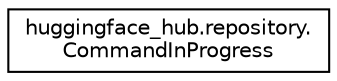 digraph "Graphical Class Hierarchy"
{
 // LATEX_PDF_SIZE
  edge [fontname="Helvetica",fontsize="10",labelfontname="Helvetica",labelfontsize="10"];
  node [fontname="Helvetica",fontsize="10",shape=record];
  rankdir="LR";
  Node0 [label="huggingface_hub.repository.\lCommandInProgress",height=0.2,width=0.4,color="black", fillcolor="white", style="filled",URL="$classhuggingface__hub_1_1repository_1_1CommandInProgress.html",tooltip=" "];
}
